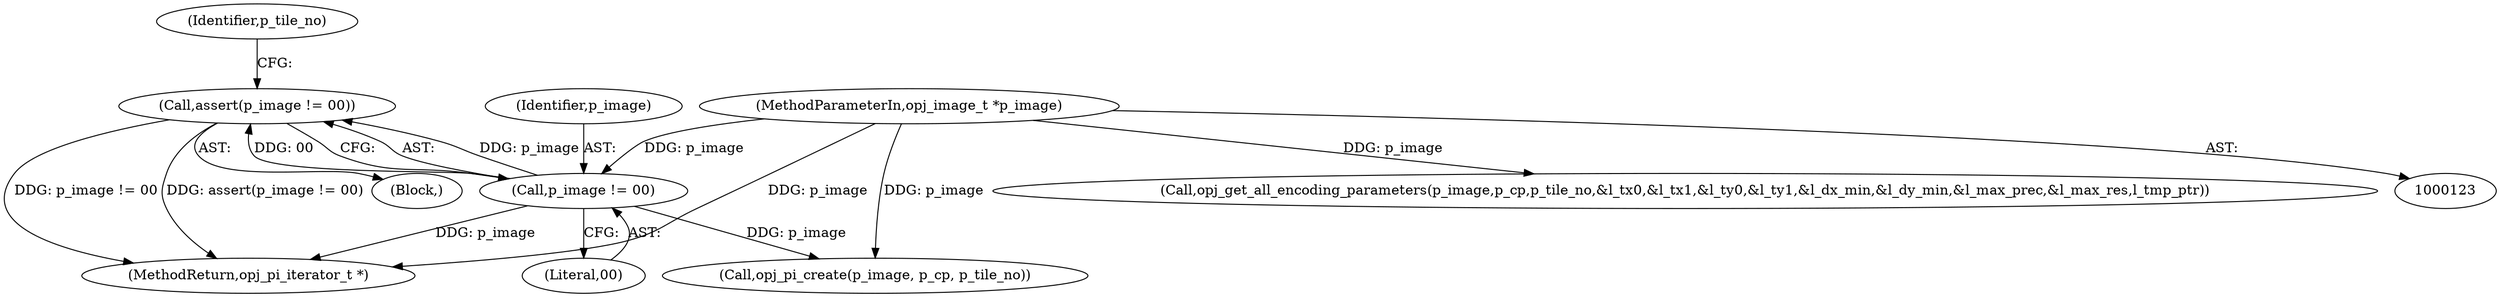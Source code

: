 digraph "0_openjpeg_c16bc057ba3f125051c9966cf1f5b68a05681de4@API" {
"1000179" [label="(Call,assert(p_image != 00))"];
"1000180" [label="(Call,p_image != 00)"];
"1000124" [label="(MethodParameterIn,opj_image_t *p_image)"];
"1000185" [label="(Identifier,p_tile_no)"];
"1000181" [label="(Identifier,p_image)"];
"1000180" [label="(Call,p_image != 00)"];
"1000127" [label="(Block,)"];
"1000253" [label="(Call,opj_pi_create(p_image, p_cp, p_tile_no))"];
"1000124" [label="(MethodParameterIn,opj_image_t *p_image)"];
"1000713" [label="(MethodReturn,opj_pi_iterator_t *)"];
"1000182" [label="(Literal,00)"];
"1000179" [label="(Call,assert(p_image != 00))"];
"1000290" [label="(Call,opj_get_all_encoding_parameters(p_image,p_cp,p_tile_no,&l_tx0,&l_tx1,&l_ty0,&l_ty1,&l_dx_min,&l_dy_min,&l_max_prec,&l_max_res,l_tmp_ptr))"];
"1000179" -> "1000127"  [label="AST: "];
"1000179" -> "1000180"  [label="CFG: "];
"1000180" -> "1000179"  [label="AST: "];
"1000185" -> "1000179"  [label="CFG: "];
"1000179" -> "1000713"  [label="DDG: assert(p_image != 00)"];
"1000179" -> "1000713"  [label="DDG: p_image != 00"];
"1000180" -> "1000179"  [label="DDG: p_image"];
"1000180" -> "1000179"  [label="DDG: 00"];
"1000180" -> "1000182"  [label="CFG: "];
"1000181" -> "1000180"  [label="AST: "];
"1000182" -> "1000180"  [label="AST: "];
"1000180" -> "1000713"  [label="DDG: p_image"];
"1000124" -> "1000180"  [label="DDG: p_image"];
"1000180" -> "1000253"  [label="DDG: p_image"];
"1000124" -> "1000123"  [label="AST: "];
"1000124" -> "1000713"  [label="DDG: p_image"];
"1000124" -> "1000253"  [label="DDG: p_image"];
"1000124" -> "1000290"  [label="DDG: p_image"];
}
